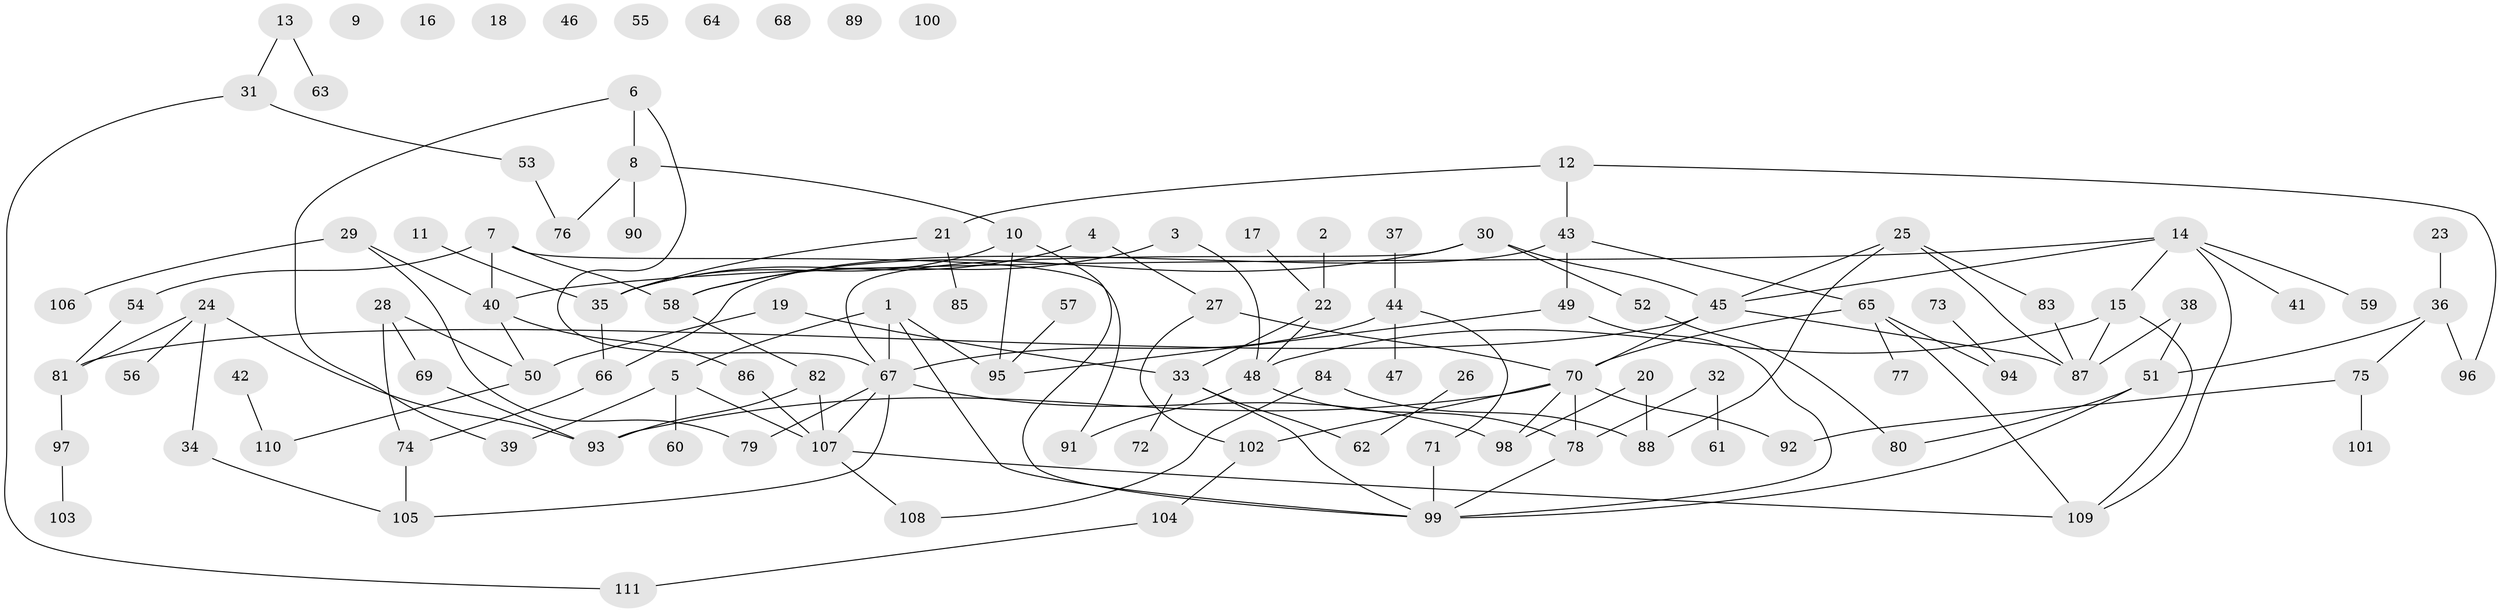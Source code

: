 // Generated by graph-tools (version 1.1) at 2025/39/03/09/25 04:39:43]
// undirected, 111 vertices, 143 edges
graph export_dot {
graph [start="1"]
  node [color=gray90,style=filled];
  1;
  2;
  3;
  4;
  5;
  6;
  7;
  8;
  9;
  10;
  11;
  12;
  13;
  14;
  15;
  16;
  17;
  18;
  19;
  20;
  21;
  22;
  23;
  24;
  25;
  26;
  27;
  28;
  29;
  30;
  31;
  32;
  33;
  34;
  35;
  36;
  37;
  38;
  39;
  40;
  41;
  42;
  43;
  44;
  45;
  46;
  47;
  48;
  49;
  50;
  51;
  52;
  53;
  54;
  55;
  56;
  57;
  58;
  59;
  60;
  61;
  62;
  63;
  64;
  65;
  66;
  67;
  68;
  69;
  70;
  71;
  72;
  73;
  74;
  75;
  76;
  77;
  78;
  79;
  80;
  81;
  82;
  83;
  84;
  85;
  86;
  87;
  88;
  89;
  90;
  91;
  92;
  93;
  94;
  95;
  96;
  97;
  98;
  99;
  100;
  101;
  102;
  103;
  104;
  105;
  106;
  107;
  108;
  109;
  110;
  111;
  1 -- 5;
  1 -- 67;
  1 -- 95;
  1 -- 99;
  2 -- 22;
  3 -- 48;
  3 -- 58;
  4 -- 27;
  4 -- 35;
  5 -- 39;
  5 -- 60;
  5 -- 107;
  6 -- 8;
  6 -- 39;
  6 -- 67;
  7 -- 40;
  7 -- 54;
  7 -- 58;
  7 -- 91;
  8 -- 10;
  8 -- 76;
  8 -- 90;
  10 -- 35;
  10 -- 95;
  10 -- 99;
  11 -- 35;
  12 -- 21;
  12 -- 43;
  12 -- 96;
  13 -- 31;
  13 -- 63;
  14 -- 15;
  14 -- 40;
  14 -- 41;
  14 -- 45;
  14 -- 59;
  14 -- 109;
  15 -- 48;
  15 -- 87;
  15 -- 109;
  17 -- 22;
  19 -- 33;
  19 -- 50;
  20 -- 88;
  20 -- 98;
  21 -- 35;
  21 -- 85;
  22 -- 33;
  22 -- 48;
  23 -- 36;
  24 -- 34;
  24 -- 56;
  24 -- 81;
  24 -- 93;
  25 -- 45;
  25 -- 83;
  25 -- 87;
  25 -- 88;
  26 -- 62;
  27 -- 70;
  27 -- 102;
  28 -- 50;
  28 -- 69;
  28 -- 74;
  29 -- 40;
  29 -- 79;
  29 -- 106;
  30 -- 45;
  30 -- 52;
  30 -- 58;
  30 -- 67;
  31 -- 53;
  31 -- 111;
  32 -- 61;
  32 -- 78;
  33 -- 62;
  33 -- 72;
  33 -- 99;
  34 -- 105;
  35 -- 66;
  36 -- 51;
  36 -- 75;
  36 -- 96;
  37 -- 44;
  38 -- 51;
  38 -- 87;
  40 -- 50;
  40 -- 86;
  42 -- 110;
  43 -- 49;
  43 -- 65;
  43 -- 66;
  44 -- 47;
  44 -- 67;
  44 -- 71;
  45 -- 70;
  45 -- 81;
  45 -- 87;
  48 -- 78;
  48 -- 91;
  49 -- 95;
  49 -- 99;
  50 -- 110;
  51 -- 80;
  51 -- 99;
  52 -- 80;
  53 -- 76;
  54 -- 81;
  57 -- 95;
  58 -- 82;
  65 -- 70;
  65 -- 77;
  65 -- 94;
  65 -- 109;
  66 -- 74;
  67 -- 79;
  67 -- 98;
  67 -- 105;
  67 -- 107;
  69 -- 93;
  70 -- 78;
  70 -- 92;
  70 -- 93;
  70 -- 98;
  70 -- 102;
  71 -- 99;
  73 -- 94;
  74 -- 105;
  75 -- 92;
  75 -- 101;
  78 -- 99;
  81 -- 97;
  82 -- 93;
  82 -- 107;
  83 -- 87;
  84 -- 88;
  84 -- 108;
  86 -- 107;
  97 -- 103;
  102 -- 104;
  104 -- 111;
  107 -- 108;
  107 -- 109;
}
